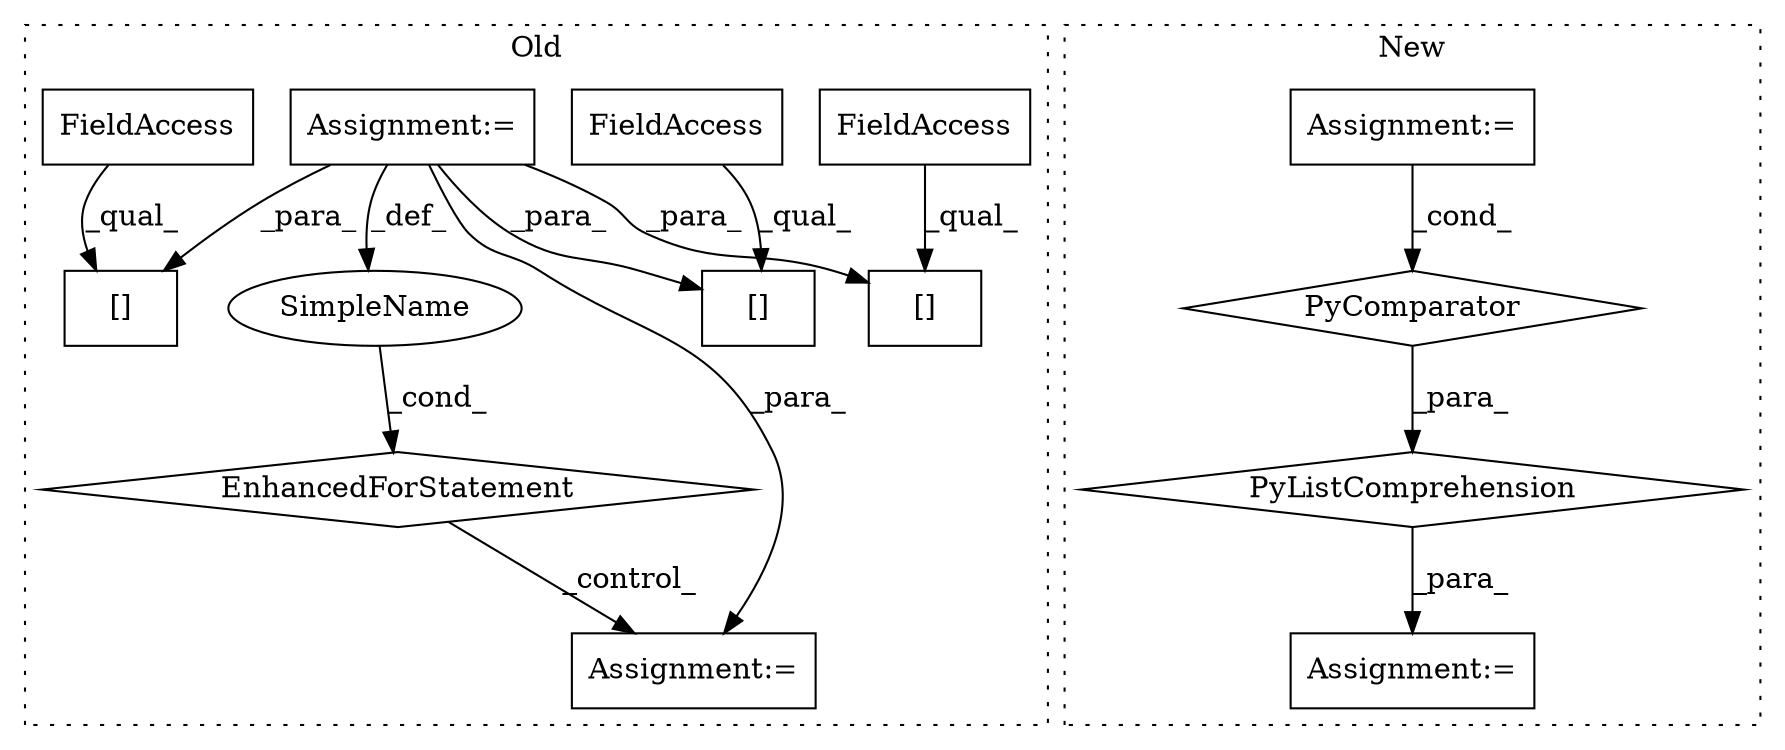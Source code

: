 digraph G {
subgraph cluster0 {
1 [label="EnhancedForStatement" a="70" s="3471,3561" l="57,2" shape="diamond"];
5 [label="Assignment:=" a="7" s="3364,3447" l="53,2" shape="box"];
7 [label="Assignment:=" a="7" s="3617" l="2" shape="box"];
8 [label="[]" a="2" s="3546,3558" l="11,1" shape="box"];
9 [label="FieldAccess" a="22" s="3546" l="10" shape="box"];
10 [label="[]" a="2" s="3619,3631" l="11,1" shape="box"];
11 [label="SimpleName" a="42" s="3532" l="1" shape="ellipse"];
12 [label="FieldAccess" a="22" s="3619" l="10" shape="box"];
13 [label="[]" a="2" s="3577,3589" l="11,1" shape="box"];
14 [label="FieldAccess" a="22" s="3577" l="10" shape="box"];
label = "Old";
style="dotted";
}
subgraph cluster1 {
2 [label="PyListComprehension" a="109" s="3349" l="201" shape="diamond"];
3 [label="PyComparator" a="113" s="3425" l="26" shape="diamond"];
4 [label="Assignment:=" a="7" s="3512" l="30" shape="box"];
6 [label="Assignment:=" a="7" s="3337" l="12" shape="box"];
label = "New";
style="dotted";
}
1 -> 7 [label="_control_"];
2 -> 6 [label="_para_"];
3 -> 2 [label="_para_"];
4 -> 3 [label="_cond_"];
5 -> 13 [label="_para_"];
5 -> 7 [label="_para_"];
5 -> 11 [label="_def_"];
5 -> 8 [label="_para_"];
5 -> 10 [label="_para_"];
9 -> 8 [label="_qual_"];
11 -> 1 [label="_cond_"];
12 -> 10 [label="_qual_"];
14 -> 13 [label="_qual_"];
}